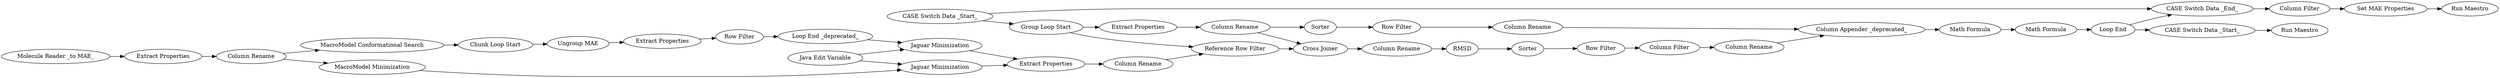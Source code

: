 digraph {
	15381 -> 15385
	15337 -> 15384
	15394 -> 15364
	15356 -> 467
	15382 -> 15383
	15376 -> 15360
	15364 -> 15360
	38 -> 15393
	15394 -> 15376
	15391 -> 15337
	15354 -> 15346
	15350 -> 15351
	15351 -> 15349
	15357 -> 15354
	15383 -> 15376
	15360 -> 15361
	15358 -> 15349
	15391 -> 15326
	15389 -> 15390
	475 -> 477
	15345 -> 15357
	15346 -> 15362
	15355 -> 38
	15326 -> 15364
	15390 -> 15391
	15349 -> 15356
	15347 -> 15358
	15350 -> 15347
	471 -> 478
	15361 -> 15351
	477 -> 468
	475 -> 15355
	15393 -> 15388
	15353 -> 471
	15358 -> 15344
	15343 -> 15355
	15343 -> 15350
	15344 -> 15345
	15362 -> 475
	478 -> 15354
	15385 -> 15382
	15352 -> 15353
	15384 -> 15381
	467 -> 15352
	15351 [label="Reference Row Filter"]
	15345 [label="Row Filter"]
	15343 [label="CASE Switch Data _Start_"]
	15350 [label="Group Loop Start"]
	471 [label="Column Filter"]
	15352 [label=Sorter]
	15356 [label="Column Rename"]
	15388 [label="Run Maestro"]
	15347 [label="Extract Properties"]
	15355 [label="CASE Switch Data _End_"]
	15326 [label="MacroModel Minimization"]
	467 [label=RMSD]
	15393 [label="Set MAE Properties"]
	15376 [label="Jaguar Minimization"]
	15385 [label="Extract Properties"]
	15344 [label=Sorter]
	15360 [label="Extract Properties"]
	15361 [label="Column Rename"]
	15354 [label="Column Appender _deprecated_"]
	15390 [label="Extract Properties"]
	15349 [label="Cross Joiner"]
	15358 [label="Column Rename"]
	15383 [label="Loop End _deprecated_"]
	468 [label="Run Maestro"]
	15346 [label="Math Formula"]
	15353 [label="Row Filter"]
	15384 [label="Chunk Loop Start"]
	15381 [label="Ungroup MAE"]
	15362 [label="Math Formula"]
	15394 [label="Java Edit Variable"]
	478 [label="Column Rename"]
	15337 [label="MacroModel Conformational Search"]
	38 [label="Column Filter"]
	15364 [label="Jaguar Minimization"]
	15357 [label="Column Rename"]
	15389 [label="Molecule Reader _to MAE_"]
	475 [label="Loop End"]
	477 [label="CASE Switch Data _Start_"]
	15382 [label="Row Filter"]
	15391 [label="Column Rename"]
	rankdir=LR
}
